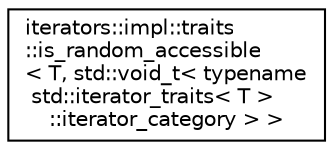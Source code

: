 digraph "Graphical Class Hierarchy"
{
 // INTERACTIVE_SVG=YES
 // LATEX_PDF_SIZE
  edge [fontname="Helvetica",fontsize="10",labelfontname="Helvetica",labelfontsize="10"];
  node [fontname="Helvetica",fontsize="10",shape=record];
  rankdir="LR";
  Node0 [label="iterators::impl::traits\l::is_random_accessible\l\< T, std::void_t\< typename\l std::iterator_traits\< T \>\l::iterator_category \> \>",height=0.2,width=0.4,color="black", fillcolor="white", style="filled",URL="$structiterators_1_1impl_1_1traits_1_1is__random__accessible_3_01T_00_01std_1_1void__t_3_01typenab6cdb620d6b055263ba3dc61e19693e4.html",tooltip=" "];
}

